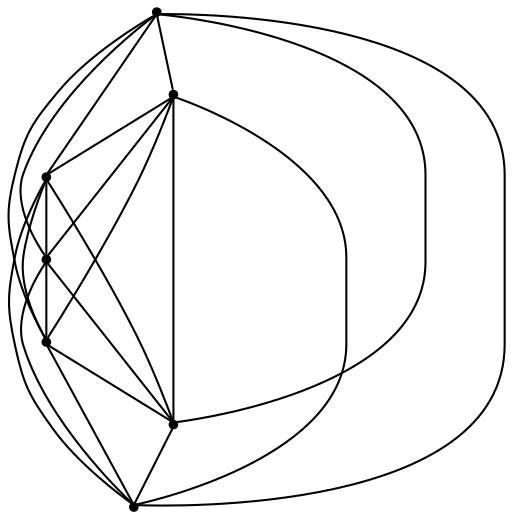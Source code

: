 graph {
  node [shape=point,comment="{\"directed\":false,\"doi\":\"10.1007/3-540-44541-2_31\",\"figure\":\"1\"}"]

  v0 [pos="1358.8070412616046,733.7500072660902"]
  v1 [pos="1213.774228385164,550.2500352405368"]
  v2 [pos="1308.295617385548,963.2500148954847"]
  v3 [pos="979.7213317669941,552.2500174386162"]
  v4 [pos="1097.7479971618077,1064.2500377836682"]
  v5 [pos="884.6998819182372,963.2500148954847"]
  v6 [pos="833.6883494993162,736.2499691191175"]

  v0 -- v1 [id="-1",pos="1358.8070412616046,733.7500072660902 1213.774228385164,550.2500352405368 1213.774228385164,550.2500352405368 1213.774228385164,550.2500352405368"]
  v6 -- v1 [id="-2",pos="833.6883494993162,736.2499691191175 1213.774228385164,550.2500352405368 1213.774228385164,550.2500352405368 1213.774228385164,550.2500352405368"]
  v6 -- v0 [id="-3",pos="833.6883494993162,736.2499691191175 1358.8070412616046,733.7500072660902 1358.8070412616046,733.7500072660902 1358.8070412616046,733.7500072660902"]
  v6 -- v2 [id="-4",pos="833.6883494993162,736.2499691191175 1308.295617385548,963.2500148954847 1308.295617385548,963.2500148954847 1308.295617385548,963.2500148954847"]
  v6 -- v3 [id="-5",pos="833.6883494993162,736.2499691191175 979.7213317669941,552.2500174386162 979.7213317669941,552.2500174386162 979.7213317669941,552.2500174386162"]
  v5 -- v3 [id="-6",pos="884.6998819182372,963.2500148954847 979.7213317669941,552.2500174386162 979.7213317669941,552.2500174386162 979.7213317669941,552.2500174386162"]
  v5 -- v1 [id="-8",pos="884.6998819182372,963.2500148954847 1213.774228385164,550.2500352405368 1213.774228385164,550.2500352405368 1213.774228385164,550.2500352405368"]
  v5 -- v0 [id="-9",pos="884.6998819182372,963.2500148954847 1358.8070412616046,733.7500072660902 1358.8070412616046,733.7500072660902 1358.8070412616046,733.7500072660902"]
  v5 -- v2 [id="-10",pos="884.6998819182372,963.2500148954847 1308.295617385548,963.2500148954847 1308.295617385548,963.2500148954847 1308.295617385548,963.2500148954847"]
  v5 -- v6 [id="-11",pos="884.6998819182372,963.2500148954847 833.6883494993162,736.2499691191175 833.6883494993162,736.2499691191175 833.6883494993162,736.2499691191175"]
  v3 -- v1 [id="-12",pos="979.7213317669941,552.2500174386162 1213.774228385164,550.2500352405368 1213.774228385164,550.2500352405368 1213.774228385164,550.2500352405368"]
  v3 -- v0 [id="-13",pos="979.7213317669941,552.2500174386162 1358.8070412616046,733.7500072660902 1358.8070412616046,733.7500072660902 1358.8070412616046,733.7500072660902"]
  v4 -- v3 [id="-14",pos="1097.7479971618077,1064.2500377836682 979.7213317669941,552.2500174386162 979.7213317669941,552.2500174386162 979.7213317669941,552.2500174386162"]
  v4 -- v2 [id="-15",pos="1097.7479971618077,1064.2500377836682 1308.295617385548,963.2500148954847 1308.295617385548,963.2500148954847 1308.295617385548,963.2500148954847"]
  v4 -- v0 [id="-16",pos="1097.7479971618077,1064.2500377836682 1358.8070412616046,733.7500072660902 1358.8070412616046,733.7500072660902 1358.8070412616046,733.7500072660902"]
  v4 -- v1 [id="-17",pos="1097.7479971618077,1064.2500377836682 1213.774228385164,550.2500352405368 1213.774228385164,550.2500352405368 1213.774228385164,550.2500352405368"]
  v4 -- v6 [id="-18",pos="1097.7479971618077,1064.2500377836682 833.6883494993162,736.2499691191175 833.6883494993162,736.2499691191175 833.6883494993162,736.2499691191175"]
  v4 -- v5 [id="-19",pos="1097.7479971618077,1064.2500377836682 884.6998819182372,963.2500148954847 884.6998819182372,963.2500148954847 884.6998819182372,963.2500148954847"]
  v2 -- v0 [id="-20",pos="1308.295617385548,963.2500148954847 1358.8070412616046,733.7500072660902 1358.8070412616046,733.7500072660902 1358.8070412616046,733.7500072660902"]
  v2 -- v1 [id="-21",pos="1308.295617385548,963.2500148954847 1213.774228385164,550.2500352405368 1213.774228385164,550.2500352405368 1213.774228385164,550.2500352405368"]
  v2 -- v3 [id="-22",pos="1308.295617385548,963.2500148954847 979.7213317669941,552.2500174386162 979.7213317669941,552.2500174386162 979.7213317669941,552.2500174386162"]
}